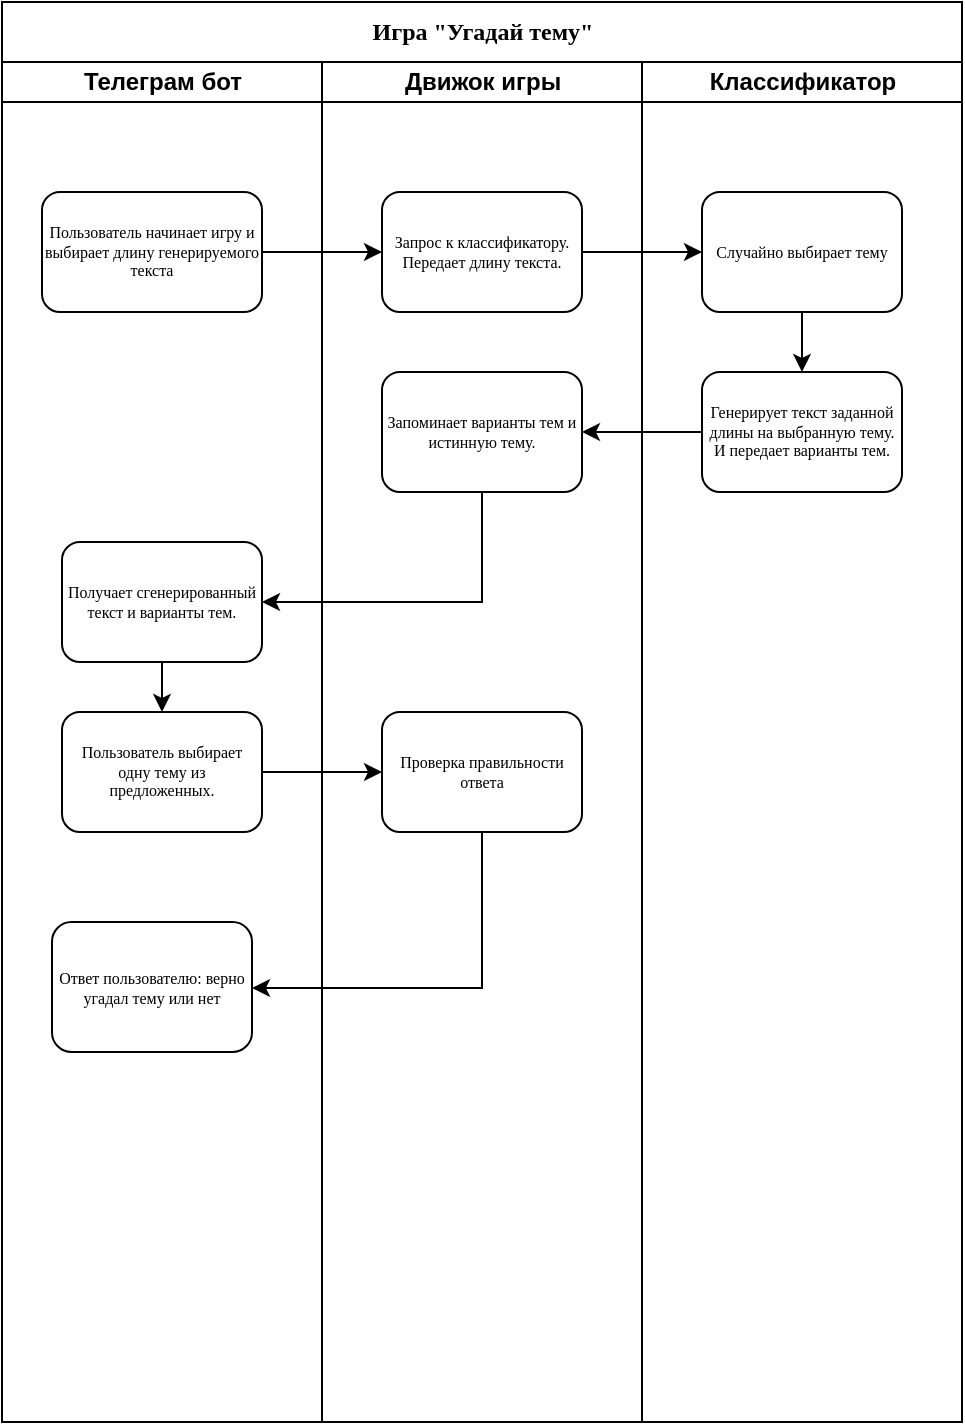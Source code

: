 <mxfile version="13.4.3" type="github">
  <diagram name="Page-1" id="74e2e168-ea6b-b213-b513-2b3c1d86103e">
    <mxGraphModel dx="359" dy="571" grid="1" gridSize="10" guides="1" tooltips="1" connect="1" arrows="1" fold="1" page="1" pageScale="1" pageWidth="1100" pageHeight="850" background="#ffffff" math="0" shadow="0">
      <root>
        <mxCell id="0" />
        <mxCell id="1" parent="0" />
        <mxCell id="77e6c97f196da883-1" value="&lt;font style=&quot;font-size: 12px&quot;&gt;Игра &quot;Угадай тему&quot;&lt;/font&gt;" style="swimlane;html=1;childLayout=stackLayout;startSize=30;rounded=0;shadow=0;labelBackgroundColor=none;strokeWidth=1;fontFamily=Verdana;fontSize=8;align=center;" parent="1" vertex="1">
          <mxGeometry x="70" y="40" width="480" height="710" as="geometry" />
        </mxCell>
        <mxCell id="77e6c97f196da883-2" value="Телеграм бот" style="swimlane;html=1;startSize=20;" parent="77e6c97f196da883-1" vertex="1">
          <mxGeometry y="30" width="160" height="680" as="geometry" />
        </mxCell>
        <mxCell id="F9_MilEPSE8xMf9d22v4-18" value="Ответ пользователю: верно угадал тему или нет" style="rounded=1;whiteSpace=wrap;html=1;shadow=0;labelBackgroundColor=none;strokeWidth=1;fontFamily=Verdana;fontSize=8;align=center;" parent="77e6c97f196da883-2" vertex="1">
          <mxGeometry x="25" y="430" width="100" height="65" as="geometry" />
        </mxCell>
        <mxCell id="F9_MilEPSE8xMf9d22v4-12" value="Получает сгенерированный текст и варианты тем." style="rounded=1;whiteSpace=wrap;html=1;shadow=0;labelBackgroundColor=none;strokeWidth=1;fontFamily=Verdana;fontSize=8;align=center;" parent="77e6c97f196da883-2" vertex="1">
          <mxGeometry x="30" y="240" width="100" height="60" as="geometry" />
        </mxCell>
        <mxCell id="77e6c97f196da883-8" value="&lt;font style=&quot;font-size: 8px&quot;&gt;Пользователь начинает игру и выбирает длину генерируемого текста&lt;/font&gt;" style="rounded=1;whiteSpace=wrap;html=1;shadow=0;labelBackgroundColor=none;strokeWidth=1;fontFamily=Verdana;fontSize=8;align=center;" parent="77e6c97f196da883-2" vertex="1">
          <mxGeometry x="20" y="65" width="110" height="60" as="geometry" />
        </mxCell>
        <mxCell id="F9_MilEPSE8xMf9d22v4-15" value="" style="edgeStyle=orthogonalEdgeStyle;rounded=0;orthogonalLoop=1;jettySize=auto;html=1;strokeWidth=1;" parent="77e6c97f196da883-2" source="F9_MilEPSE8xMf9d22v4-12" target="F9_MilEPSE8xMf9d22v4-14" edge="1">
          <mxGeometry relative="1" as="geometry" />
        </mxCell>
        <mxCell id="F9_MilEPSE8xMf9d22v4-14" value="Пользователь выбирает одну тему из предложенных." style="rounded=1;whiteSpace=wrap;html=1;shadow=0;labelBackgroundColor=none;strokeWidth=1;fontFamily=Verdana;fontSize=8;align=center;" parent="77e6c97f196da883-2" vertex="1">
          <mxGeometry x="30" y="325" width="100" height="60" as="geometry" />
        </mxCell>
        <mxCell id="77e6c97f196da883-3" value="Движок игры" style="swimlane;html=1;startSize=20;" parent="77e6c97f196da883-1" vertex="1">
          <mxGeometry x="160" y="30" width="160" height="680" as="geometry" />
        </mxCell>
        <mxCell id="F9_MilEPSE8xMf9d22v4-5" value="Запрос к классификатору. Передает длину текста." style="rounded=1;whiteSpace=wrap;html=1;shadow=0;labelBackgroundColor=none;strokeWidth=1;fontFamily=Verdana;fontSize=8;align=center;" parent="77e6c97f196da883-3" vertex="1">
          <mxGeometry x="30" y="65" width="100" height="60" as="geometry" />
        </mxCell>
        <mxCell id="F9_MilEPSE8xMf9d22v4-8" value="Запоминает варианты тем и истинную тему." style="rounded=1;whiteSpace=wrap;html=1;shadow=0;labelBackgroundColor=none;strokeWidth=1;fontFamily=Verdana;fontSize=8;align=center;" parent="77e6c97f196da883-3" vertex="1">
          <mxGeometry x="30" y="155" width="100" height="60" as="geometry" />
        </mxCell>
        <mxCell id="F9_MilEPSE8xMf9d22v4-16" value="Проверка правильности ответа" style="rounded=1;whiteSpace=wrap;html=1;shadow=0;labelBackgroundColor=none;strokeWidth=1;fontFamily=Verdana;fontSize=8;align=center;" parent="77e6c97f196da883-3" vertex="1">
          <mxGeometry x="30" y="325" width="100" height="60" as="geometry" />
        </mxCell>
        <mxCell id="77e6c97f196da883-4" value="Классификатор" style="swimlane;html=1;startSize=20;" parent="77e6c97f196da883-1" vertex="1">
          <mxGeometry x="320" y="30" width="160" height="680" as="geometry" />
        </mxCell>
        <mxCell id="F9_MilEPSE8xMf9d22v4-4" value="" style="edgeStyle=orthogonalEdgeStyle;rounded=0;orthogonalLoop=1;jettySize=auto;html=1;strokeWidth=1;" parent="77e6c97f196da883-4" source="F9_MilEPSE8xMf9d22v4-1" target="77e6c97f196da883-12" edge="1">
          <mxGeometry relative="1" as="geometry" />
        </mxCell>
        <mxCell id="F9_MilEPSE8xMf9d22v4-1" value="Случайно выбирает тему" style="rounded=1;whiteSpace=wrap;html=1;shadow=0;labelBackgroundColor=none;strokeWidth=1;fontFamily=Verdana;fontSize=8;align=center;" parent="77e6c97f196da883-4" vertex="1">
          <mxGeometry x="30" y="65" width="100" height="60" as="geometry" />
        </mxCell>
        <mxCell id="77e6c97f196da883-12" value="Генерирует текст заданной длины на выбранную тему. И передает варианты тем." style="rounded=1;whiteSpace=wrap;html=1;shadow=0;labelBackgroundColor=none;strokeWidth=1;fontFamily=Verdana;fontSize=8;align=center;" parent="77e6c97f196da883-4" vertex="1">
          <mxGeometry x="30" y="155" width="100" height="60" as="geometry" />
        </mxCell>
        <mxCell id="F9_MilEPSE8xMf9d22v4-3" value="" style="edgeStyle=orthogonalEdgeStyle;rounded=0;orthogonalLoop=1;jettySize=auto;html=1;entryX=0;entryY=0.5;entryDx=0;entryDy=0;strokeWidth=1;" parent="77e6c97f196da883-1" source="77e6c97f196da883-8" target="F9_MilEPSE8xMf9d22v4-5" edge="1">
          <mxGeometry relative="1" as="geometry">
            <mxPoint x="210" y="125" as="targetPoint" />
          </mxGeometry>
        </mxCell>
        <mxCell id="F9_MilEPSE8xMf9d22v4-7" value="" style="edgeStyle=orthogonalEdgeStyle;rounded=0;orthogonalLoop=1;jettySize=auto;html=1;strokeWidth=1;" parent="77e6c97f196da883-1" source="F9_MilEPSE8xMf9d22v4-5" target="F9_MilEPSE8xMf9d22v4-1" edge="1">
          <mxGeometry relative="1" as="geometry" />
        </mxCell>
        <mxCell id="F9_MilEPSE8xMf9d22v4-9" value="" style="edgeStyle=orthogonalEdgeStyle;rounded=0;orthogonalLoop=1;jettySize=auto;html=1;strokeWidth=1;" parent="77e6c97f196da883-1" source="77e6c97f196da883-12" target="F9_MilEPSE8xMf9d22v4-8" edge="1">
          <mxGeometry relative="1" as="geometry" />
        </mxCell>
        <mxCell id="F9_MilEPSE8xMf9d22v4-13" value="" style="edgeStyle=orthogonalEdgeStyle;rounded=0;orthogonalLoop=1;jettySize=auto;html=1;strokeWidth=1;exitX=0.5;exitY=1;exitDx=0;exitDy=0;" parent="77e6c97f196da883-1" source="F9_MilEPSE8xMf9d22v4-8" target="F9_MilEPSE8xMf9d22v4-12" edge="1">
          <mxGeometry relative="1" as="geometry">
            <Array as="points">
              <mxPoint x="240" y="300" />
            </Array>
            <mxPoint x="250" y="250" as="sourcePoint" />
          </mxGeometry>
        </mxCell>
        <mxCell id="F9_MilEPSE8xMf9d22v4-17" value="" style="edgeStyle=orthogonalEdgeStyle;rounded=0;orthogonalLoop=1;jettySize=auto;html=1;strokeWidth=1;" parent="77e6c97f196da883-1" source="F9_MilEPSE8xMf9d22v4-14" target="F9_MilEPSE8xMf9d22v4-16" edge="1">
          <mxGeometry relative="1" as="geometry" />
        </mxCell>
        <mxCell id="F9_MilEPSE8xMf9d22v4-19" value="" style="edgeStyle=orthogonalEdgeStyle;rounded=0;orthogonalLoop=1;jettySize=auto;html=1;strokeWidth=1;" parent="77e6c97f196da883-1" source="F9_MilEPSE8xMf9d22v4-16" target="F9_MilEPSE8xMf9d22v4-18" edge="1">
          <mxGeometry relative="1" as="geometry">
            <Array as="points">
              <mxPoint x="240" y="493" />
            </Array>
          </mxGeometry>
        </mxCell>
      </root>
    </mxGraphModel>
  </diagram>
</mxfile>
